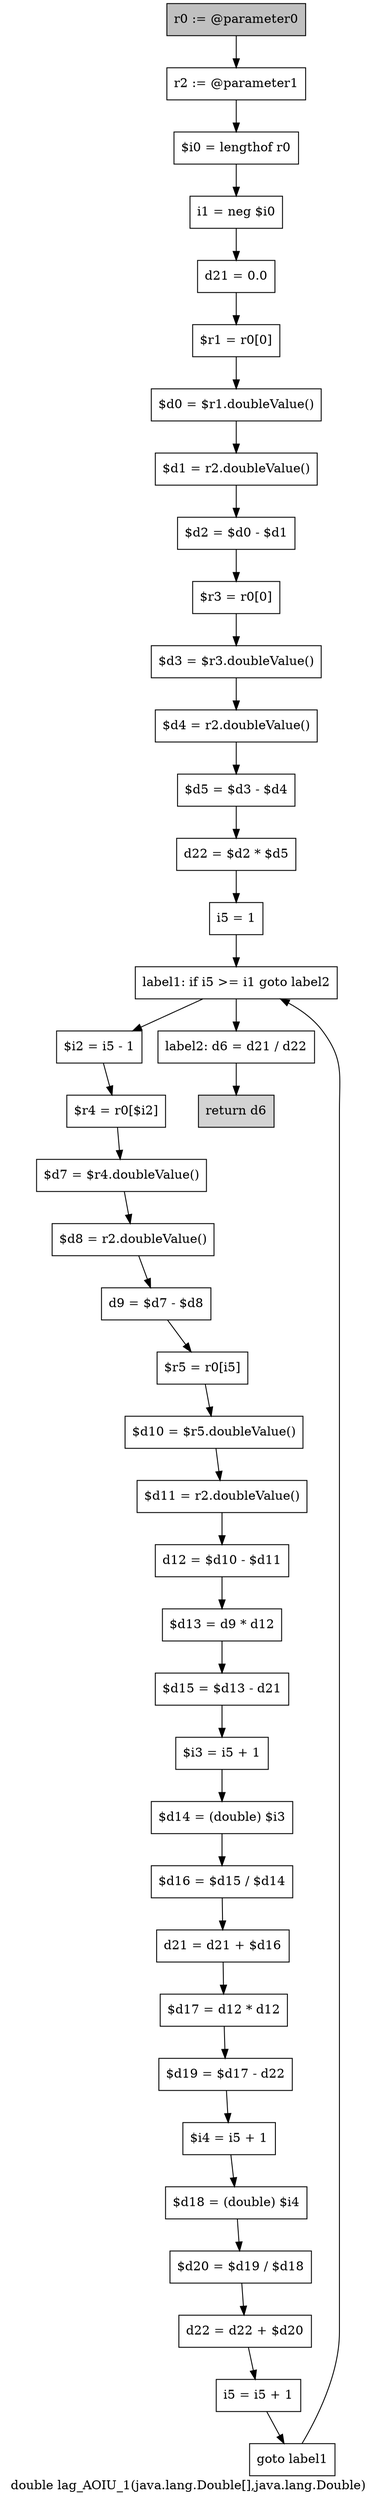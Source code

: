 digraph "double lag_AOIU_1(java.lang.Double[],java.lang.Double)" {
    label="double lag_AOIU_1(java.lang.Double[],java.lang.Double)";
    node [shape=box];
    "0" [style=filled,fillcolor=gray,label="r0 := @parameter0",];
    "1" [label="r2 := @parameter1",];
    "0"->"1";
    "2" [label="$i0 = lengthof r0",];
    "1"->"2";
    "3" [label="i1 = neg $i0",];
    "2"->"3";
    "4" [label="d21 = 0.0",];
    "3"->"4";
    "5" [label="$r1 = r0[0]",];
    "4"->"5";
    "6" [label="$d0 = $r1.doubleValue()",];
    "5"->"6";
    "7" [label="$d1 = r2.doubleValue()",];
    "6"->"7";
    "8" [label="$d2 = $d0 - $d1",];
    "7"->"8";
    "9" [label="$r3 = r0[0]",];
    "8"->"9";
    "10" [label="$d3 = $r3.doubleValue()",];
    "9"->"10";
    "11" [label="$d4 = r2.doubleValue()",];
    "10"->"11";
    "12" [label="$d5 = $d3 - $d4",];
    "11"->"12";
    "13" [label="d22 = $d2 * $d5",];
    "12"->"13";
    "14" [label="i5 = 1",];
    "13"->"14";
    "15" [label="label1: if i5 >= i1 goto label2",];
    "14"->"15";
    "16" [label="$i2 = i5 - 1",];
    "15"->"16";
    "39" [label="label2: d6 = d21 / d22",];
    "15"->"39";
    "17" [label="$r4 = r0[$i2]",];
    "16"->"17";
    "18" [label="$d7 = $r4.doubleValue()",];
    "17"->"18";
    "19" [label="$d8 = r2.doubleValue()",];
    "18"->"19";
    "20" [label="d9 = $d7 - $d8",];
    "19"->"20";
    "21" [label="$r5 = r0[i5]",];
    "20"->"21";
    "22" [label="$d10 = $r5.doubleValue()",];
    "21"->"22";
    "23" [label="$d11 = r2.doubleValue()",];
    "22"->"23";
    "24" [label="d12 = $d10 - $d11",];
    "23"->"24";
    "25" [label="$d13 = d9 * d12",];
    "24"->"25";
    "26" [label="$d15 = $d13 - d21",];
    "25"->"26";
    "27" [label="$i3 = i5 + 1",];
    "26"->"27";
    "28" [label="$d14 = (double) $i3",];
    "27"->"28";
    "29" [label="$d16 = $d15 / $d14",];
    "28"->"29";
    "30" [label="d21 = d21 + $d16",];
    "29"->"30";
    "31" [label="$d17 = d12 * d12",];
    "30"->"31";
    "32" [label="$d19 = $d17 - d22",];
    "31"->"32";
    "33" [label="$i4 = i5 + 1",];
    "32"->"33";
    "34" [label="$d18 = (double) $i4",];
    "33"->"34";
    "35" [label="$d20 = $d19 / $d18",];
    "34"->"35";
    "36" [label="d22 = d22 + $d20",];
    "35"->"36";
    "37" [label="i5 = i5 + 1",];
    "36"->"37";
    "38" [label="goto label1",];
    "37"->"38";
    "38"->"15";
    "40" [style=filled,fillcolor=lightgray,label="return d6",];
    "39"->"40";
}
